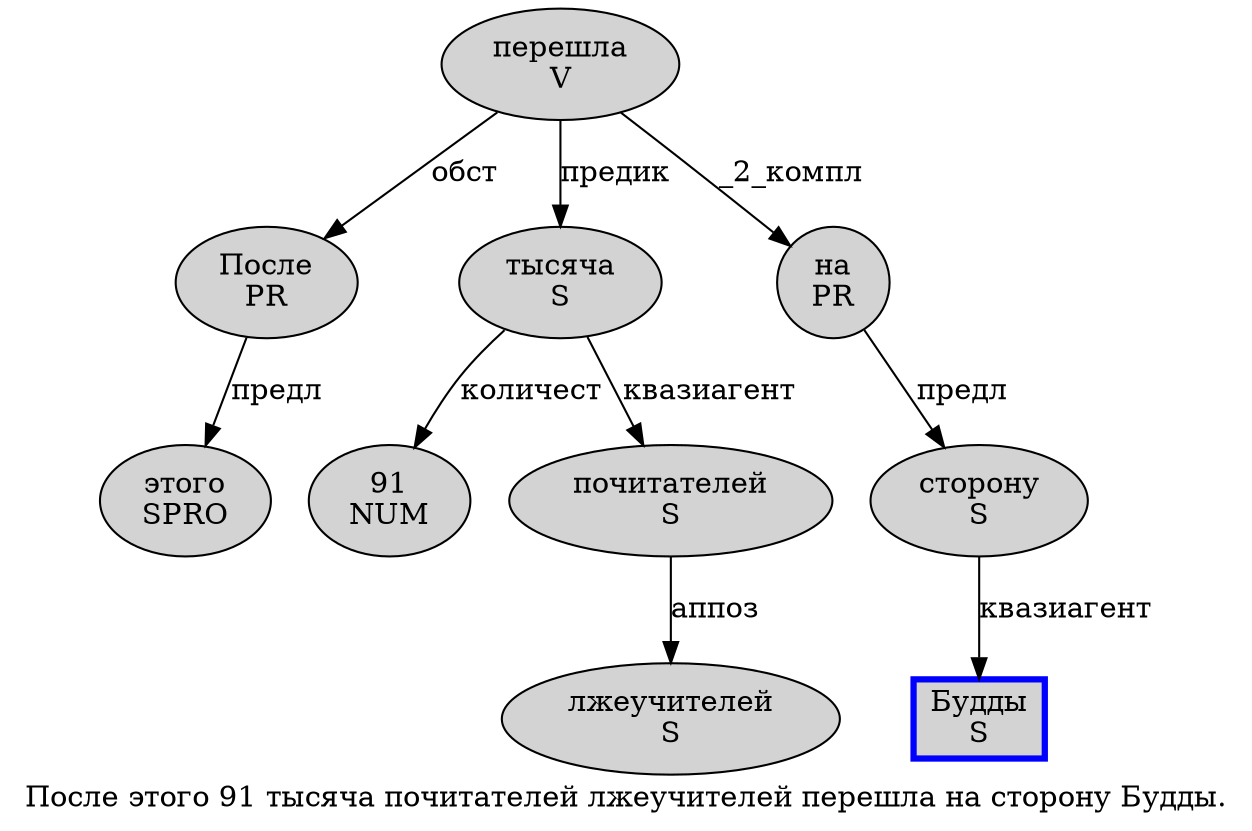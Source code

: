 digraph SENTENCE_610 {
	graph [label="После этого 91 тысяча почитателей лжеучителей перешла на сторону Будды."]
	node [style=filled]
		0 [label="После
PR" color="" fillcolor=lightgray penwidth=1 shape=ellipse]
		1 [label="этого
SPRO" color="" fillcolor=lightgray penwidth=1 shape=ellipse]
		2 [label="91
NUM" color="" fillcolor=lightgray penwidth=1 shape=ellipse]
		3 [label="тысяча
S" color="" fillcolor=lightgray penwidth=1 shape=ellipse]
		4 [label="почитателей
S" color="" fillcolor=lightgray penwidth=1 shape=ellipse]
		5 [label="лжеучителей
S" color="" fillcolor=lightgray penwidth=1 shape=ellipse]
		6 [label="перешла
V" color="" fillcolor=lightgray penwidth=1 shape=ellipse]
		7 [label="на
PR" color="" fillcolor=lightgray penwidth=1 shape=ellipse]
		8 [label="сторону
S" color="" fillcolor=lightgray penwidth=1 shape=ellipse]
		9 [label="Будды
S" color=blue fillcolor=lightgray penwidth=3 shape=box]
			0 -> 1 [label="предл"]
			6 -> 0 [label="обст"]
			6 -> 3 [label="предик"]
			6 -> 7 [label="_2_компл"]
			7 -> 8 [label="предл"]
			8 -> 9 [label="квазиагент"]
			3 -> 2 [label="количест"]
			3 -> 4 [label="квазиагент"]
			4 -> 5 [label="аппоз"]
}